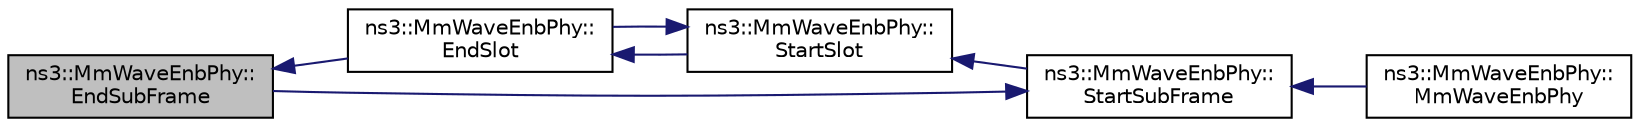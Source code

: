digraph "ns3::MmWaveEnbPhy::EndSubFrame"
{
  edge [fontname="Helvetica",fontsize="10",labelfontname="Helvetica",labelfontsize="10"];
  node [fontname="Helvetica",fontsize="10",shape=record];
  rankdir="LR";
  Node1 [label="ns3::MmWaveEnbPhy::\lEndSubFrame",height=0.2,width=0.4,color="black", fillcolor="grey75", style="filled", fontcolor="black"];
  Node1 -> Node2 [dir="back",color="midnightblue",fontsize="10",style="solid"];
  Node2 [label="ns3::MmWaveEnbPhy::\lEndSlot",height=0.2,width=0.4,color="black", fillcolor="white", style="filled",URL="$d1/d58/classns3_1_1MmWaveEnbPhy.html#aaea005a7298f69167a554a3c3c03b132"];
  Node2 -> Node3 [dir="back",color="midnightblue",fontsize="10",style="solid"];
  Node3 [label="ns3::MmWaveEnbPhy::\lStartSlot",height=0.2,width=0.4,color="black", fillcolor="white", style="filled",URL="$d1/d58/classns3_1_1MmWaveEnbPhy.html#ac0adb365904c29715ad7c1cc39695bca"];
  Node3 -> Node4 [dir="back",color="midnightblue",fontsize="10",style="solid"];
  Node4 [label="ns3::MmWaveEnbPhy::\lStartSubFrame",height=0.2,width=0.4,color="black", fillcolor="white", style="filled",URL="$d1/d58/classns3_1_1MmWaveEnbPhy.html#af066571ea81c9b07cb94f84e5297c11d"];
  Node4 -> Node5 [dir="back",color="midnightblue",fontsize="10",style="solid"];
  Node5 [label="ns3::MmWaveEnbPhy::\lMmWaveEnbPhy",height=0.2,width=0.4,color="black", fillcolor="white", style="filled",URL="$d1/d58/classns3_1_1MmWaveEnbPhy.html#a1a187906c7eea07b987f27ab0fd95537"];
  Node4 -> Node1 [dir="back",color="midnightblue",fontsize="10",style="solid"];
  Node3 -> Node2 [dir="back",color="midnightblue",fontsize="10",style="solid"];
}
